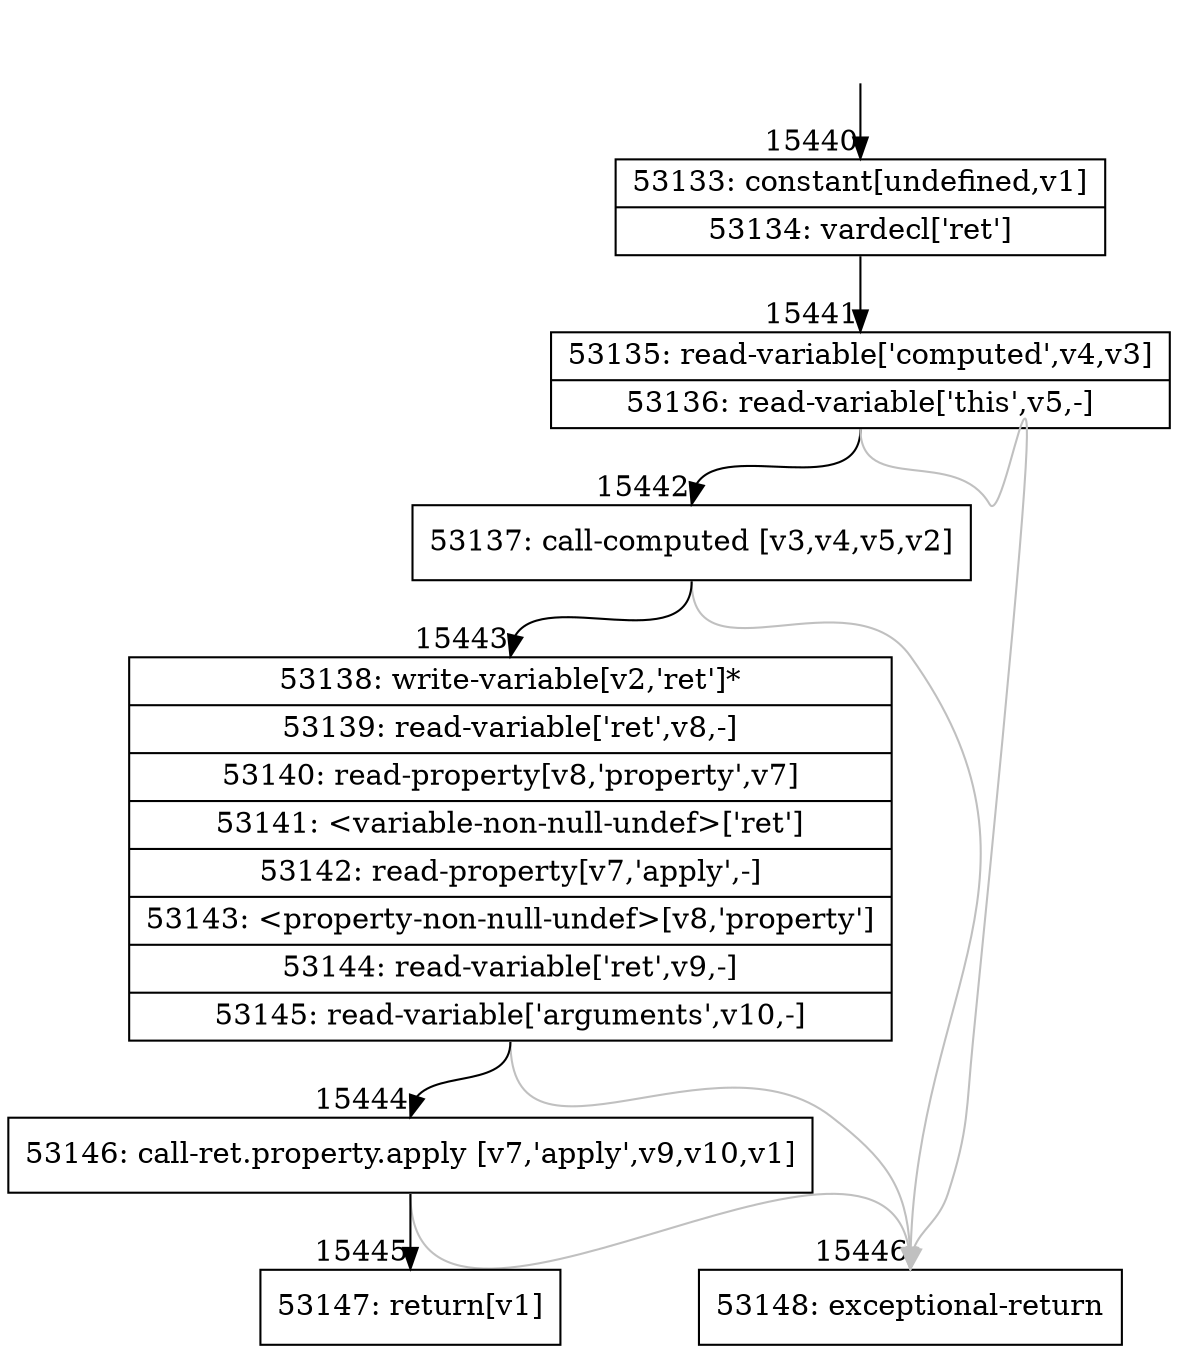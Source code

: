 digraph {
rankdir="TD"
BB_entry1304[shape=none,label=""];
BB_entry1304 -> BB15440 [tailport=s, headport=n, headlabel="    15440"]
BB15440 [shape=record label="{53133: constant[undefined,v1]|53134: vardecl['ret']}" ] 
BB15440 -> BB15441 [tailport=s, headport=n, headlabel="      15441"]
BB15441 [shape=record label="{53135: read-variable['computed',v4,v3]|53136: read-variable['this',v5,-]}" ] 
BB15441 -> BB15442 [tailport=s, headport=n, headlabel="      15442"]
BB15441 -> BB15446 [tailport=s, headport=n, color=gray, headlabel="      15446"]
BB15442 [shape=record label="{53137: call-computed [v3,v4,v5,v2]}" ] 
BB15442 -> BB15443 [tailport=s, headport=n, headlabel="      15443"]
BB15442 -> BB15446 [tailport=s, headport=n, color=gray]
BB15443 [shape=record label="{53138: write-variable[v2,'ret']*|53139: read-variable['ret',v8,-]|53140: read-property[v8,'property',v7]|53141: \<variable-non-null-undef\>['ret']|53142: read-property[v7,'apply',-]|53143: \<property-non-null-undef\>[v8,'property']|53144: read-variable['ret',v9,-]|53145: read-variable['arguments',v10,-]}" ] 
BB15443 -> BB15444 [tailport=s, headport=n, headlabel="      15444"]
BB15443 -> BB15446 [tailport=s, headport=n, color=gray]
BB15444 [shape=record label="{53146: call-ret.property.apply [v7,'apply',v9,v10,v1]}" ] 
BB15444 -> BB15445 [tailport=s, headport=n, headlabel="      15445"]
BB15444 -> BB15446 [tailport=s, headport=n, color=gray]
BB15445 [shape=record label="{53147: return[v1]}" ] 
BB15446 [shape=record label="{53148: exceptional-return}" ] 
//#$~ 28466
}
